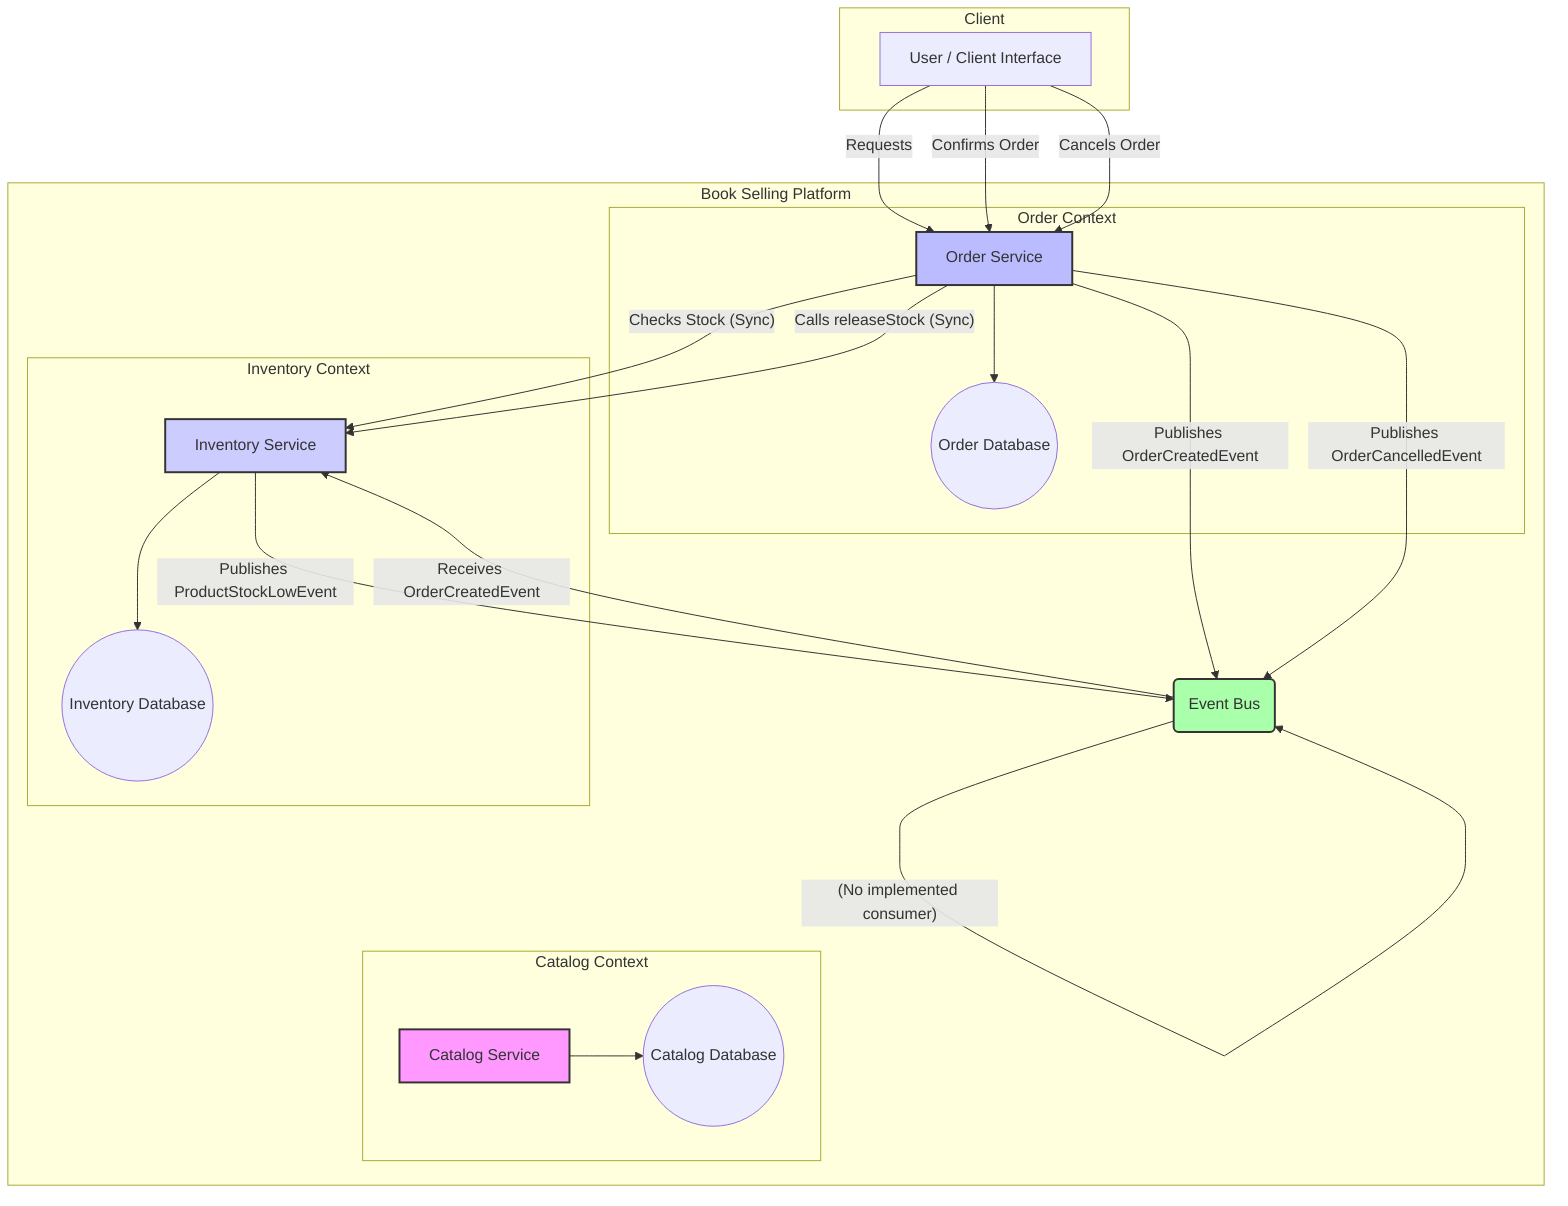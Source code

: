 ---
config:
  layout: dagre
---
flowchart TD
    subgraph Client["Client"]
        A["User / Client Interface"]
    end
    subgraph subGraph1["Catalog Context"]
        CatalogService["Catalog Service"]
        CatalogDB(("Catalog Database"))
    end
    subgraph subGraph2["Order Context"]
        OrderService["Order Service"]
        OrderDB(("Order Database"))
    end
    subgraph subGraph3["Inventory Context"]
        InventoryService["Inventory Service"]
        InventoryDB(("Inventory Database"))
    end
    subgraph subGraph4["Book Selling Platform"]
        subGraph1
        subGraph2
        subGraph3
        EventBus("Event Bus")
    end
    CatalogService --> CatalogDB
    OrderService --> OrderDB
    InventoryService --> InventoryDB
    A -- Requests --> OrderService
    OrderService -- Checks Stock (Sync) --> InventoryService
    A -- Confirms Order --> OrderService
    A -- Cancels Order --> OrderService
    OrderService -- Publishes OrderCreatedEvent --> EventBus
    OrderService -- Publishes OrderCancelledEvent --> EventBus
    EventBus -- Receives OrderCreatedEvent --> InventoryService
    OrderService -- Calls releaseStock (Sync) --> InventoryService
    InventoryService -- Publishes ProductStockLowEvent --> EventBus
    EventBus -- (No implemented consumer) --> EventBus
style CatalogService fill:#f9f,stroke:#333,stroke-width:2px
style OrderService fill:#bbf,stroke:#333,stroke-width:2px
style InventoryService fill:#ccf,stroke:#333,stroke-width:2px
style EventBus fill:#afa,stroke:#333,stroke-width:2px